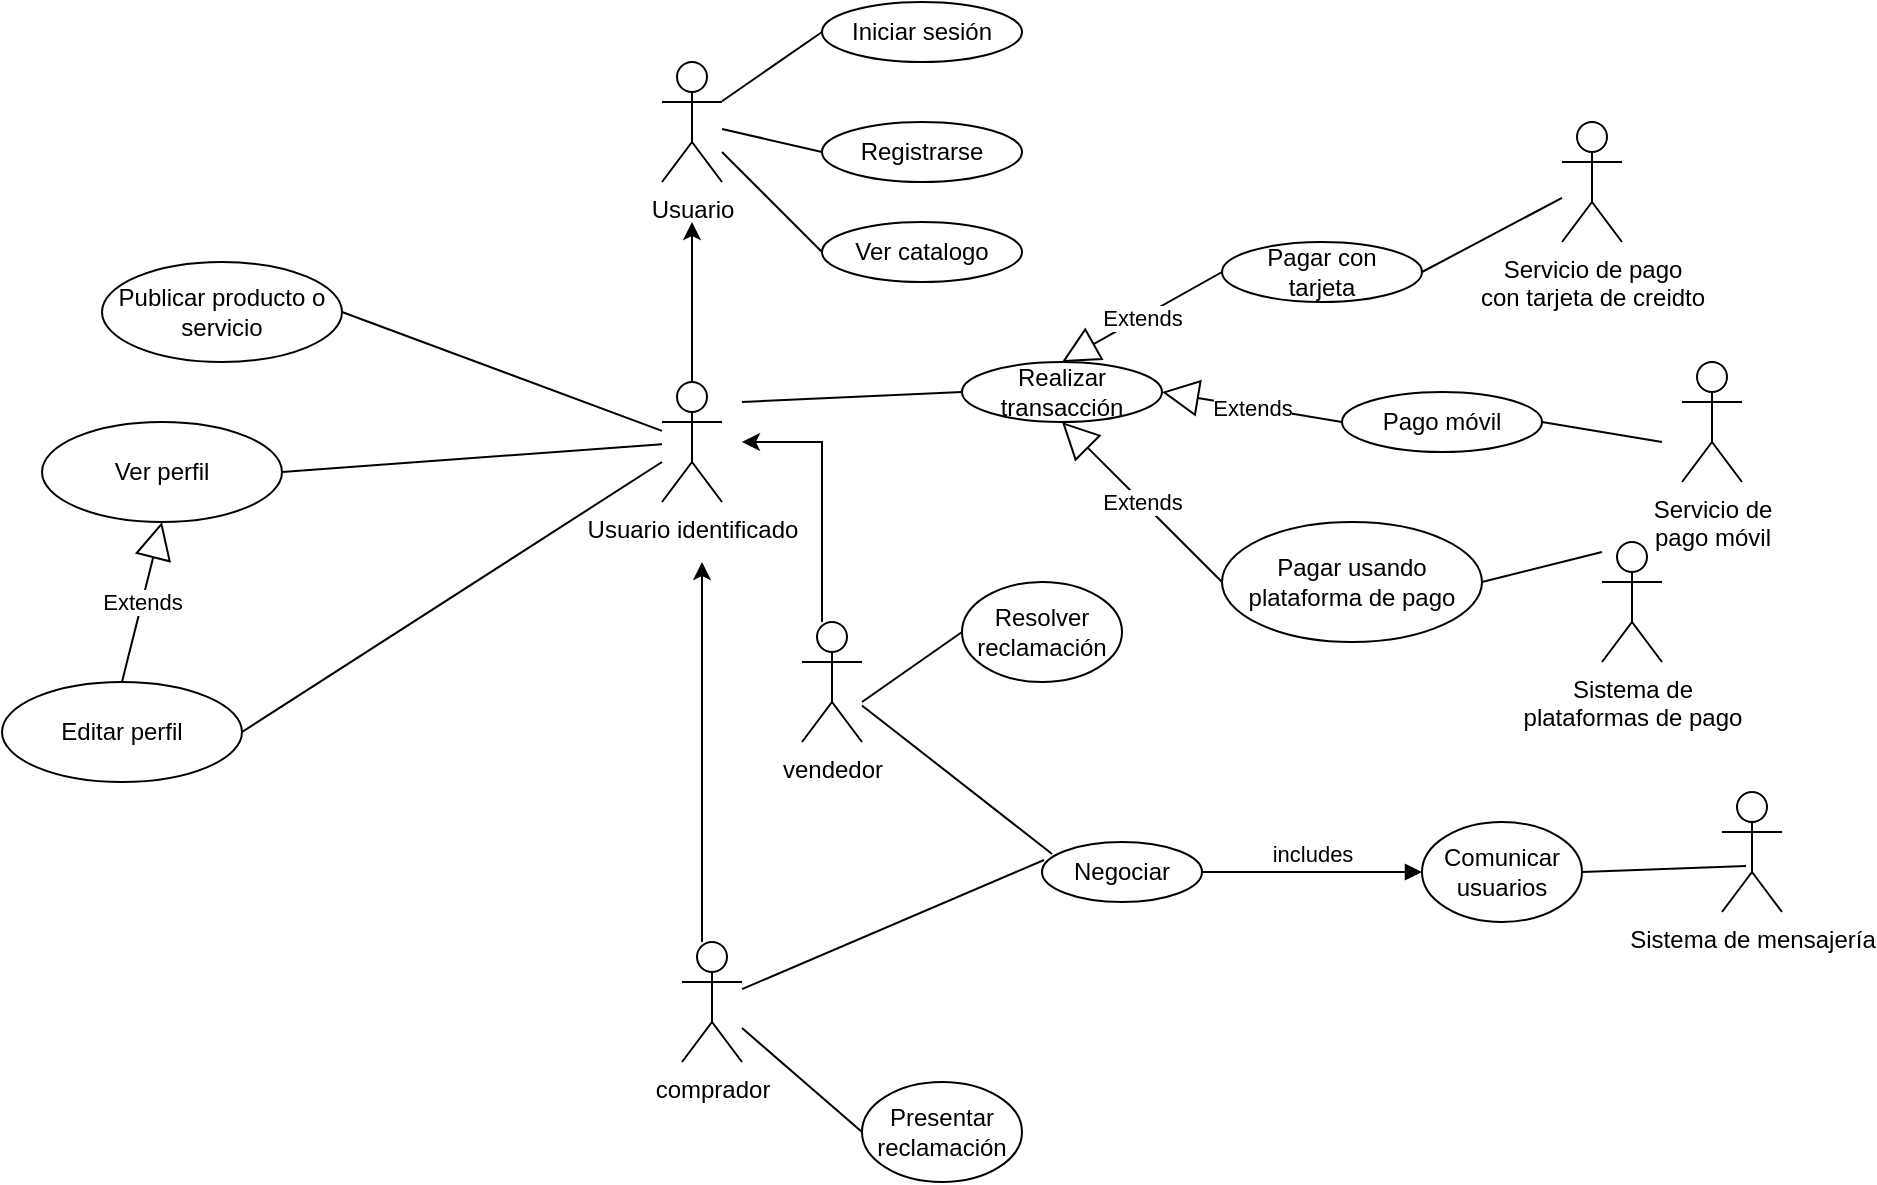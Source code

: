<mxfile version="14.4.3" type="github">
  <diagram id="Ly9xeMRTH8l39dby5eXf" name="Page-1">
    <mxGraphModel dx="2489" dy="1963" grid="1" gridSize="10" guides="1" tooltips="1" connect="1" arrows="1" fold="1" page="1" pageScale="1" pageWidth="827" pageHeight="1169" math="0" shadow="0">
      <root>
        <mxCell id="0" />
        <mxCell id="1" parent="0" />
        <mxCell id="nMmFAEfQJAgYGgBvK24--1" value="Usuario" style="shape=umlActor;verticalLabelPosition=bottom;verticalAlign=top;html=1;" parent="1" vertex="1">
          <mxGeometry x="10" y="10" width="30" height="60" as="geometry" />
        </mxCell>
        <mxCell id="br3t5StxzEERa4oaLv2C-2" value="" style="endArrow=none;html=1;entryX=0;entryY=0.5;entryDx=0;entryDy=0;" parent="1" source="nMmFAEfQJAgYGgBvK24--1" target="br3t5StxzEERa4oaLv2C-3" edge="1">
          <mxGeometry width="50" height="50" relative="1" as="geometry">
            <mxPoint x="280" y="320" as="sourcePoint" />
            <mxPoint x="90" y="40" as="targetPoint" />
          </mxGeometry>
        </mxCell>
        <mxCell id="br3t5StxzEERa4oaLv2C-3" value="Iniciar sesión" style="ellipse;whiteSpace=wrap;html=1;" parent="1" vertex="1">
          <mxGeometry x="90" y="-20" width="100" height="30" as="geometry" />
        </mxCell>
        <mxCell id="br3t5StxzEERa4oaLv2C-4" value="" style="endArrow=none;html=1;entryX=0;entryY=0.5;entryDx=0;entryDy=0;" parent="1" source="nMmFAEfQJAgYGgBvK24--1" target="br3t5StxzEERa4oaLv2C-5" edge="1">
          <mxGeometry width="50" height="50" relative="1" as="geometry">
            <mxPoint x="90" y="100" as="sourcePoint" />
            <mxPoint x="90" y="60" as="targetPoint" />
          </mxGeometry>
        </mxCell>
        <mxCell id="br3t5StxzEERa4oaLv2C-5" value="Registrarse" style="ellipse;whiteSpace=wrap;html=1;" parent="1" vertex="1">
          <mxGeometry x="90" y="40" width="100" height="30" as="geometry" />
        </mxCell>
        <mxCell id="br3t5StxzEERa4oaLv2C-7" style="edgeStyle=orthogonalEdgeStyle;rounded=0;orthogonalLoop=1;jettySize=auto;html=1;" parent="1" source="br3t5StxzEERa4oaLv2C-6" edge="1">
          <mxGeometry relative="1" as="geometry">
            <mxPoint x="25" y="90" as="targetPoint" />
          </mxGeometry>
        </mxCell>
        <mxCell id="br3t5StxzEERa4oaLv2C-6" value="Usuario identificado" style="shape=umlActor;verticalLabelPosition=bottom;verticalAlign=top;html=1;" parent="1" vertex="1">
          <mxGeometry x="10" y="170" width="30" height="60" as="geometry" />
        </mxCell>
        <mxCell id="br3t5StxzEERa4oaLv2C-8" value="" style="endArrow=none;html=1;entryX=0;entryY=0.5;entryDx=0;entryDy=0;" parent="1" source="nMmFAEfQJAgYGgBvK24--1" target="br3t5StxzEERa4oaLv2C-9" edge="1">
          <mxGeometry width="50" height="50" relative="1" as="geometry">
            <mxPoint x="280" y="310" as="sourcePoint" />
            <mxPoint x="110" y="110" as="targetPoint" />
          </mxGeometry>
        </mxCell>
        <mxCell id="br3t5StxzEERa4oaLv2C-9" value="Ver catalogo" style="ellipse;whiteSpace=wrap;html=1;" parent="1" vertex="1">
          <mxGeometry x="90" y="90" width="100" height="30" as="geometry" />
        </mxCell>
        <mxCell id="br3t5StxzEERa4oaLv2C-16" style="edgeStyle=orthogonalEdgeStyle;rounded=0;orthogonalLoop=1;jettySize=auto;html=1;" parent="1" source="br3t5StxzEERa4oaLv2C-11" edge="1">
          <mxGeometry relative="1" as="geometry">
            <mxPoint x="30" y="260" as="targetPoint" />
            <Array as="points">
              <mxPoint x="30" y="420" />
            </Array>
          </mxGeometry>
        </mxCell>
        <mxCell id="br3t5StxzEERa4oaLv2C-11" value="comprador" style="shape=umlActor;verticalLabelPosition=bottom;verticalAlign=top;html=1;" parent="1" vertex="1">
          <mxGeometry x="20" y="450" width="30" height="60" as="geometry" />
        </mxCell>
        <mxCell id="br3t5StxzEERa4oaLv2C-15" style="edgeStyle=orthogonalEdgeStyle;rounded=0;orthogonalLoop=1;jettySize=auto;html=1;" parent="1" source="br3t5StxzEERa4oaLv2C-13" edge="1">
          <mxGeometry relative="1" as="geometry">
            <mxPoint x="50" y="200" as="targetPoint" />
            <Array as="points">
              <mxPoint x="90" y="320" />
              <mxPoint x="90" y="200" />
            </Array>
          </mxGeometry>
        </mxCell>
        <mxCell id="br3t5StxzEERa4oaLv2C-13" value="vendedor" style="shape=umlActor;verticalLabelPosition=bottom;verticalAlign=top;html=1;" parent="1" vertex="1">
          <mxGeometry x="80" y="290" width="30" height="60" as="geometry" />
        </mxCell>
        <mxCell id="br3t5StxzEERa4oaLv2C-17" value="Negociar" style="ellipse;whiteSpace=wrap;html=1;" parent="1" vertex="1">
          <mxGeometry x="200" y="400" width="80" height="30" as="geometry" />
        </mxCell>
        <mxCell id="br3t5StxzEERa4oaLv2C-18" value="" style="endArrow=none;html=1;entryX=0;entryY=0.5;entryDx=0;entryDy=0;" parent="1" target="br3t5StxzEERa4oaLv2C-19" edge="1">
          <mxGeometry width="50" height="50" relative="1" as="geometry">
            <mxPoint x="50" y="180" as="sourcePoint" />
            <mxPoint x="160" y="180" as="targetPoint" />
          </mxGeometry>
        </mxCell>
        <mxCell id="br3t5StxzEERa4oaLv2C-19" value="Realizar transacción" style="ellipse;whiteSpace=wrap;html=1;" parent="1" vertex="1">
          <mxGeometry x="160" y="160" width="100" height="30" as="geometry" />
        </mxCell>
        <mxCell id="br3t5StxzEERa4oaLv2C-21" value="Pagar con&lt;br&gt;tarjeta" style="ellipse;whiteSpace=wrap;html=1;" parent="1" vertex="1">
          <mxGeometry x="290" y="100" width="100" height="30" as="geometry" />
        </mxCell>
        <mxCell id="br3t5StxzEERa4oaLv2C-22" value="Pago móvil" style="ellipse;whiteSpace=wrap;html=1;" parent="1" vertex="1">
          <mxGeometry x="350" y="175" width="100" height="30" as="geometry" />
        </mxCell>
        <mxCell id="br3t5StxzEERa4oaLv2C-23" value="Pagar usando plataforma de pago" style="ellipse;whiteSpace=wrap;html=1;" parent="1" vertex="1">
          <mxGeometry x="290" y="240" width="130" height="60" as="geometry" />
        </mxCell>
        <mxCell id="br3t5StxzEERa4oaLv2C-28" value="" style="endArrow=none;html=1;exitX=1;exitY=0.5;exitDx=0;exitDy=0;" parent="1" source="br3t5StxzEERa4oaLv2C-23" edge="1">
          <mxGeometry width="50" height="50" relative="1" as="geometry">
            <mxPoint x="440" y="250" as="sourcePoint" />
            <mxPoint x="480" y="255" as="targetPoint" />
          </mxGeometry>
        </mxCell>
        <mxCell id="br3t5StxzEERa4oaLv2C-29" value="" style="endArrow=none;html=1;exitX=1;exitY=0.5;exitDx=0;exitDy=0;" parent="1" source="br3t5StxzEERa4oaLv2C-22" edge="1">
          <mxGeometry width="50" height="50" relative="1" as="geometry">
            <mxPoint x="420" y="210" as="sourcePoint" />
            <mxPoint x="510" y="200" as="targetPoint" />
          </mxGeometry>
        </mxCell>
        <mxCell id="br3t5StxzEERa4oaLv2C-30" value="" style="endArrow=none;html=1;exitX=1;exitY=0.5;exitDx=0;exitDy=0;" parent="1" source="br3t5StxzEERa4oaLv2C-21" target="br3t5StxzEERa4oaLv2C-33" edge="1">
          <mxGeometry width="50" height="50" relative="1" as="geometry">
            <mxPoint x="400" y="140" as="sourcePoint" />
            <mxPoint x="460" y="145" as="targetPoint" />
          </mxGeometry>
        </mxCell>
        <mxCell id="br3t5StxzEERa4oaLv2C-31" value="Sistema de &lt;br&gt;plataformas de pago" style="shape=umlActor;verticalLabelPosition=bottom;verticalAlign=top;html=1;" parent="1" vertex="1">
          <mxGeometry x="480" y="250" width="30" height="60" as="geometry" />
        </mxCell>
        <mxCell id="br3t5StxzEERa4oaLv2C-32" value="Servicio de&lt;br&gt;pago móvil" style="shape=umlActor;verticalLabelPosition=bottom;verticalAlign=top;html=1;" parent="1" vertex="1">
          <mxGeometry x="520" y="160" width="30" height="60" as="geometry" />
        </mxCell>
        <mxCell id="br3t5StxzEERa4oaLv2C-33" value="Servicio de pago&lt;br&gt;con tarjeta de creidto" style="shape=umlActor;verticalLabelPosition=bottom;verticalAlign=top;html=1;" parent="1" vertex="1">
          <mxGeometry x="460" y="40" width="30" height="60" as="geometry" />
        </mxCell>
        <mxCell id="br3t5StxzEERa4oaLv2C-36" value="Extends" style="endArrow=block;endSize=16;endFill=0;html=1;exitX=0;exitY=0.5;exitDx=0;exitDy=0;entryX=0.5;entryY=0;entryDx=0;entryDy=0;" parent="1" source="br3t5StxzEERa4oaLv2C-21" target="br3t5StxzEERa4oaLv2C-19" edge="1">
          <mxGeometry width="160" relative="1" as="geometry">
            <mxPoint x="180" y="140" as="sourcePoint" />
            <mxPoint x="250" y="90" as="targetPoint" />
          </mxGeometry>
        </mxCell>
        <mxCell id="br3t5StxzEERa4oaLv2C-37" value="Extends" style="endArrow=block;endSize=16;endFill=0;html=1;entryX=1;entryY=0.5;entryDx=0;entryDy=0;exitX=0;exitY=0.5;exitDx=0;exitDy=0;" parent="1" target="br3t5StxzEERa4oaLv2C-19" edge="1" source="br3t5StxzEERa4oaLv2C-22">
          <mxGeometry width="160" relative="1" as="geometry">
            <mxPoint x="300" y="220" as="sourcePoint" />
            <mxPoint x="420" y="174.5" as="targetPoint" />
          </mxGeometry>
        </mxCell>
        <mxCell id="br3t5StxzEERa4oaLv2C-38" value="Extends" style="endArrow=block;endSize=16;endFill=0;html=1;entryX=0.5;entryY=1;entryDx=0;entryDy=0;exitX=0;exitY=0.5;exitDx=0;exitDy=0;" parent="1" source="br3t5StxzEERa4oaLv2C-23" target="br3t5StxzEERa4oaLv2C-19" edge="1">
          <mxGeometry width="160" relative="1" as="geometry">
            <mxPoint x="180" y="240" as="sourcePoint" />
            <mxPoint x="260" y="560" as="targetPoint" />
          </mxGeometry>
        </mxCell>
        <mxCell id="br3t5StxzEERa4oaLv2C-40" value="" style="endArrow=none;html=1;entryX=0.063;entryY=0.2;entryDx=0;entryDy=0;entryPerimeter=0;" parent="1" source="br3t5StxzEERa4oaLv2C-13" target="br3t5StxzEERa4oaLv2C-17" edge="1">
          <mxGeometry width="50" height="50" relative="1" as="geometry">
            <mxPoint x="190" y="360" as="sourcePoint" />
            <mxPoint x="240" y="310" as="targetPoint" />
          </mxGeometry>
        </mxCell>
        <mxCell id="br3t5StxzEERa4oaLv2C-41" value="" style="endArrow=none;html=1;entryX=0.013;entryY=0.3;entryDx=0;entryDy=0;entryPerimeter=0;" parent="1" source="br3t5StxzEERa4oaLv2C-11" target="br3t5StxzEERa4oaLv2C-17" edge="1">
          <mxGeometry width="50" height="50" relative="1" as="geometry">
            <mxPoint x="230" y="329.91" as="sourcePoint" />
            <mxPoint x="330.04" y="396" as="targetPoint" />
          </mxGeometry>
        </mxCell>
        <mxCell id="br3t5StxzEERa4oaLv2C-42" value="" style="endArrow=none;html=1;exitX=1;exitY=0.5;exitDx=0;exitDy=0;" parent="1" source="br3t5StxzEERa4oaLv2C-43" target="br3t5StxzEERa4oaLv2C-6" edge="1">
          <mxGeometry width="50" height="50" relative="1" as="geometry">
            <mxPoint x="-70" y="201" as="sourcePoint" />
            <mxPoint x="-10" y="210" as="targetPoint" />
          </mxGeometry>
        </mxCell>
        <mxCell id="br3t5StxzEERa4oaLv2C-43" value="Publicar producto o servicio" style="ellipse;whiteSpace=wrap;html=1;" parent="1" vertex="1">
          <mxGeometry x="-270" y="110" width="120" height="50" as="geometry" />
        </mxCell>
        <mxCell id="9z-DqyAOUL4h_0XBK3L5-1" value="Ver perfil" style="ellipse;whiteSpace=wrap;html=1;" vertex="1" parent="1">
          <mxGeometry x="-300" y="190" width="120" height="50" as="geometry" />
        </mxCell>
        <mxCell id="9z-DqyAOUL4h_0XBK3L5-2" value="Editar perfil" style="ellipse;whiteSpace=wrap;html=1;" vertex="1" parent="1">
          <mxGeometry x="-320" y="320" width="120" height="50" as="geometry" />
        </mxCell>
        <mxCell id="9z-DqyAOUL4h_0XBK3L5-3" value="" style="endArrow=none;html=1;exitX=1;exitY=0.5;exitDx=0;exitDy=0;" edge="1" parent="1" source="9z-DqyAOUL4h_0XBK3L5-2">
          <mxGeometry width="50" height="50" relative="1" as="geometry">
            <mxPoint x="250" y="350" as="sourcePoint" />
            <mxPoint x="10" y="210" as="targetPoint" />
          </mxGeometry>
        </mxCell>
        <mxCell id="9z-DqyAOUL4h_0XBK3L5-4" value="" style="endArrow=none;html=1;exitX=1;exitY=0.5;exitDx=0;exitDy=0;" edge="1" parent="1" source="9z-DqyAOUL4h_0XBK3L5-1" target="br3t5StxzEERa4oaLv2C-6">
          <mxGeometry width="50" height="50" relative="1" as="geometry">
            <mxPoint x="250" y="350" as="sourcePoint" />
            <mxPoint x="300" y="300" as="targetPoint" />
          </mxGeometry>
        </mxCell>
        <mxCell id="9z-DqyAOUL4h_0XBK3L5-5" value="Extends" style="endArrow=block;endSize=16;endFill=0;html=1;entryX=0.5;entryY=1;entryDx=0;entryDy=0;exitX=0.5;exitY=0;exitDx=0;exitDy=0;" edge="1" parent="1" source="9z-DqyAOUL4h_0XBK3L5-2" target="9z-DqyAOUL4h_0XBK3L5-1">
          <mxGeometry width="160" relative="1" as="geometry">
            <mxPoint x="300" y="280" as="sourcePoint" />
            <mxPoint x="220" y="200" as="targetPoint" />
          </mxGeometry>
        </mxCell>
        <mxCell id="9z-DqyAOUL4h_0XBK3L5-9" value="Comunicar usuarios" style="ellipse;whiteSpace=wrap;html=1;" vertex="1" parent="1">
          <mxGeometry x="390" y="390" width="80" height="50" as="geometry" />
        </mxCell>
        <mxCell id="9z-DqyAOUL4h_0XBK3L5-10" value="includes" style="html=1;verticalAlign=bottom;endArrow=block;exitX=1;exitY=0.5;exitDx=0;exitDy=0;entryX=0;entryY=0.5;entryDx=0;entryDy=0;" edge="1" parent="1" source="br3t5StxzEERa4oaLv2C-17" target="9z-DqyAOUL4h_0XBK3L5-9">
          <mxGeometry width="80" relative="1" as="geometry">
            <mxPoint x="230" y="340" as="sourcePoint" />
            <mxPoint x="310" y="340" as="targetPoint" />
          </mxGeometry>
        </mxCell>
        <mxCell id="9z-DqyAOUL4h_0XBK3L5-11" value="Sistema de mensajería" style="shape=umlActor;verticalLabelPosition=bottom;verticalAlign=top;html=1;" vertex="1" parent="1">
          <mxGeometry x="540" y="375" width="30" height="60" as="geometry" />
        </mxCell>
        <mxCell id="9z-DqyAOUL4h_0XBK3L5-12" value="" style="endArrow=none;html=1;exitX=1;exitY=0.5;exitDx=0;exitDy=0;entryX=0.4;entryY=0.617;entryDx=0;entryDy=0;entryPerimeter=0;" edge="1" parent="1" source="9z-DqyAOUL4h_0XBK3L5-9" target="9z-DqyAOUL4h_0XBK3L5-11">
          <mxGeometry width="50" height="50" relative="1" as="geometry">
            <mxPoint x="250" y="360" as="sourcePoint" />
            <mxPoint x="300" y="310" as="targetPoint" />
          </mxGeometry>
        </mxCell>
        <mxCell id="9z-DqyAOUL4h_0XBK3L5-15" value="Presentar&lt;br&gt;reclamación" style="ellipse;whiteSpace=wrap;html=1;" vertex="1" parent="1">
          <mxGeometry x="110" y="520" width="80" height="50" as="geometry" />
        </mxCell>
        <mxCell id="9z-DqyAOUL4h_0XBK3L5-16" value="Resolver&lt;br&gt;reclamación" style="ellipse;whiteSpace=wrap;html=1;" vertex="1" parent="1">
          <mxGeometry x="160" y="270" width="80" height="50" as="geometry" />
        </mxCell>
        <mxCell id="9z-DqyAOUL4h_0XBK3L5-17" value="" style="endArrow=none;html=1;entryX=0;entryY=0.5;entryDx=0;entryDy=0;" edge="1" parent="1" target="9z-DqyAOUL4h_0XBK3L5-16">
          <mxGeometry width="50" height="50" relative="1" as="geometry">
            <mxPoint x="110" y="330" as="sourcePoint" />
            <mxPoint x="290" y="280" as="targetPoint" />
          </mxGeometry>
        </mxCell>
        <mxCell id="9z-DqyAOUL4h_0XBK3L5-18" value="" style="endArrow=none;html=1;entryX=0;entryY=0.5;entryDx=0;entryDy=0;" edge="1" parent="1" source="br3t5StxzEERa4oaLv2C-11" target="9z-DqyAOUL4h_0XBK3L5-15">
          <mxGeometry width="50" height="50" relative="1" as="geometry">
            <mxPoint x="60" y="480" as="sourcePoint" />
            <mxPoint x="290" y="280" as="targetPoint" />
          </mxGeometry>
        </mxCell>
      </root>
    </mxGraphModel>
  </diagram>
</mxfile>
